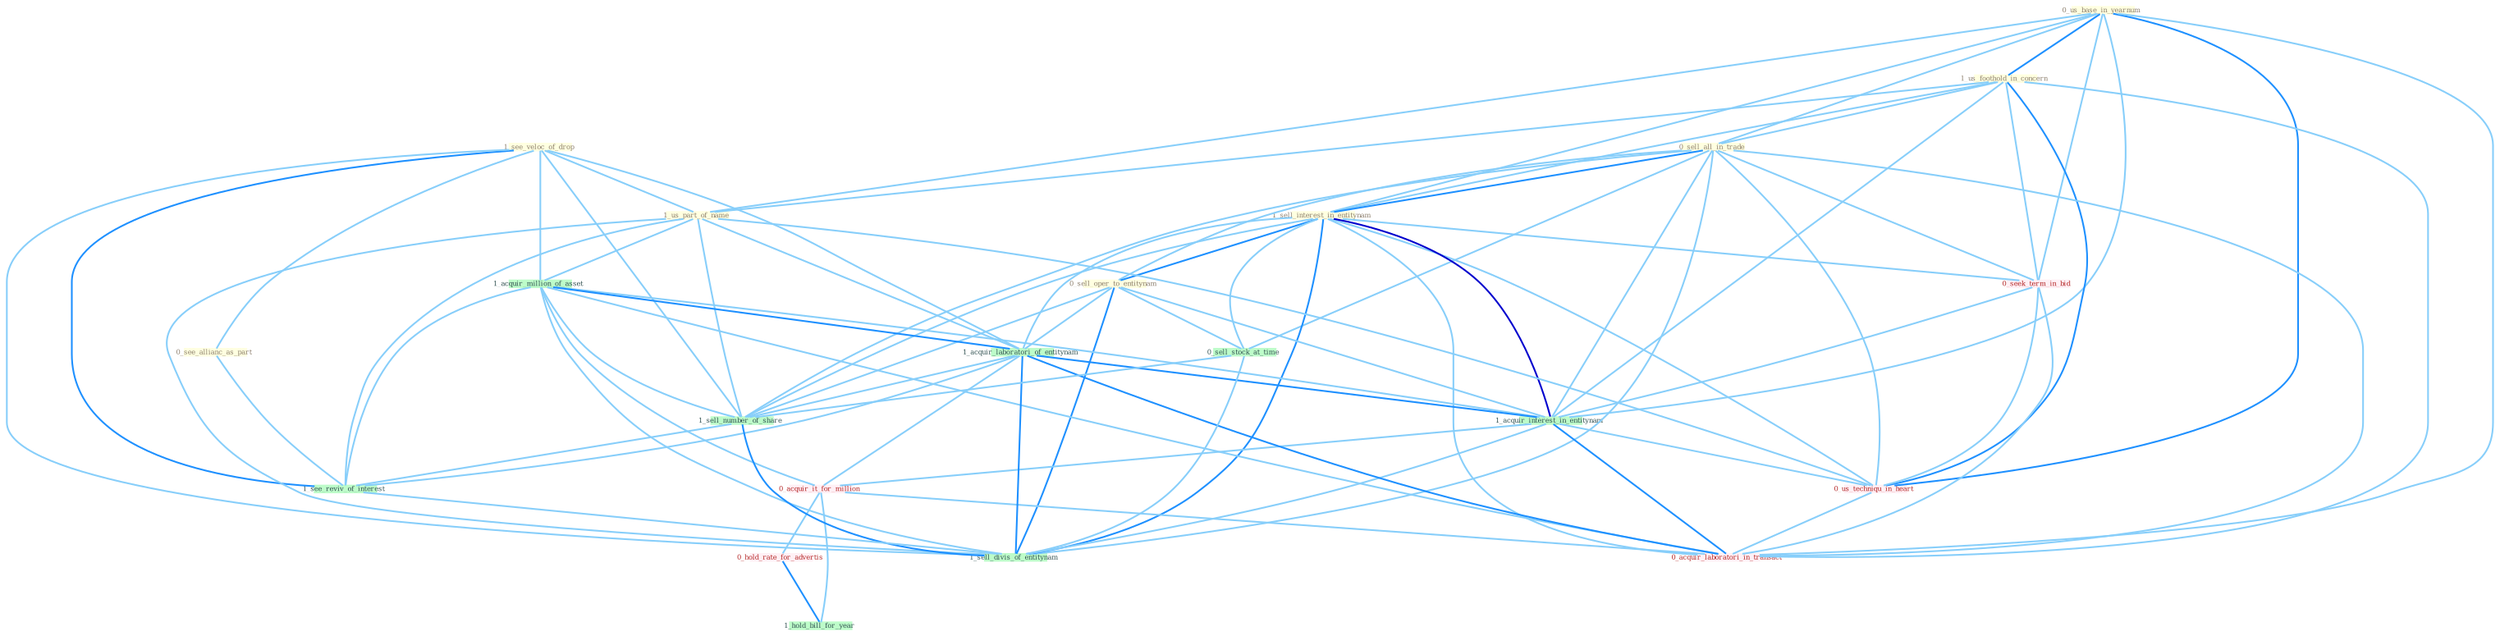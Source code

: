 Graph G{ 
    node
    [shape=polygon,style=filled,width=.5,height=.06,color="#BDFCC9",fixedsize=true,fontsize=4,
    fontcolor="#2f4f4f"];
    {node
    [color="#ffffe0", fontcolor="#8b7d6b"] "0_us_base_in_yearnum " "1_see_veloc_of_drop " "1_us_foothold_in_concern " "0_sell_all_in_trade " "1_sell_interest_in_entitynam " "0_sell_oper_to_entitynam " "1_us_part_of_name " "0_see_allianc_as_part "}
{node [color="#fff0f5", fontcolor="#b22222"] "0_seek_term_in_bid " "0_us_techniqu_in_heart " "0_acquir_it_for_million " "0_hold_rate_for_advertis " "0_acquir_laboratori_in_transact "}
edge [color="#B0E2FF"];

	"0_us_base_in_yearnum " -- "1_us_foothold_in_concern " [w="2", color="#1e90ff" , len=0.8];
	"0_us_base_in_yearnum " -- "0_sell_all_in_trade " [w="1", color="#87cefa" ];
	"0_us_base_in_yearnum " -- "1_sell_interest_in_entitynam " [w="1", color="#87cefa" ];
	"0_us_base_in_yearnum " -- "1_us_part_of_name " [w="1", color="#87cefa" ];
	"0_us_base_in_yearnum " -- "0_seek_term_in_bid " [w="1", color="#87cefa" ];
	"0_us_base_in_yearnum " -- "1_acquir_interest_in_entitynam " [w="1", color="#87cefa" ];
	"0_us_base_in_yearnum " -- "0_us_techniqu_in_heart " [w="2", color="#1e90ff" , len=0.8];
	"0_us_base_in_yearnum " -- "0_acquir_laboratori_in_transact " [w="1", color="#87cefa" ];
	"1_see_veloc_of_drop " -- "1_us_part_of_name " [w="1", color="#87cefa" ];
	"1_see_veloc_of_drop " -- "0_see_allianc_as_part " [w="1", color="#87cefa" ];
	"1_see_veloc_of_drop " -- "1_acquir_million_of_asset " [w="1", color="#87cefa" ];
	"1_see_veloc_of_drop " -- "1_acquir_laboratori_of_entitynam " [w="1", color="#87cefa" ];
	"1_see_veloc_of_drop " -- "1_sell_number_of_share " [w="1", color="#87cefa" ];
	"1_see_veloc_of_drop " -- "1_see_reviv_of_interest " [w="2", color="#1e90ff" , len=0.8];
	"1_see_veloc_of_drop " -- "1_sell_divis_of_entitynam " [w="1", color="#87cefa" ];
	"1_us_foothold_in_concern " -- "0_sell_all_in_trade " [w="1", color="#87cefa" ];
	"1_us_foothold_in_concern " -- "1_sell_interest_in_entitynam " [w="1", color="#87cefa" ];
	"1_us_foothold_in_concern " -- "1_us_part_of_name " [w="1", color="#87cefa" ];
	"1_us_foothold_in_concern " -- "0_seek_term_in_bid " [w="1", color="#87cefa" ];
	"1_us_foothold_in_concern " -- "1_acquir_interest_in_entitynam " [w="1", color="#87cefa" ];
	"1_us_foothold_in_concern " -- "0_us_techniqu_in_heart " [w="2", color="#1e90ff" , len=0.8];
	"1_us_foothold_in_concern " -- "0_acquir_laboratori_in_transact " [w="1", color="#87cefa" ];
	"0_sell_all_in_trade " -- "1_sell_interest_in_entitynam " [w="2", color="#1e90ff" , len=0.8];
	"0_sell_all_in_trade " -- "0_sell_oper_to_entitynam " [w="1", color="#87cefa" ];
	"0_sell_all_in_trade " -- "0_seek_term_in_bid " [w="1", color="#87cefa" ];
	"0_sell_all_in_trade " -- "1_acquir_interest_in_entitynam " [w="1", color="#87cefa" ];
	"0_sell_all_in_trade " -- "0_us_techniqu_in_heart " [w="1", color="#87cefa" ];
	"0_sell_all_in_trade " -- "0_acquir_laboratori_in_transact " [w="1", color="#87cefa" ];
	"0_sell_all_in_trade " -- "0_sell_stock_at_time " [w="1", color="#87cefa" ];
	"0_sell_all_in_trade " -- "1_sell_number_of_share " [w="1", color="#87cefa" ];
	"0_sell_all_in_trade " -- "1_sell_divis_of_entitynam " [w="1", color="#87cefa" ];
	"1_sell_interest_in_entitynam " -- "0_sell_oper_to_entitynam " [w="2", color="#1e90ff" , len=0.8];
	"1_sell_interest_in_entitynam " -- "1_acquir_laboratori_of_entitynam " [w="1", color="#87cefa" ];
	"1_sell_interest_in_entitynam " -- "0_seek_term_in_bid " [w="1", color="#87cefa" ];
	"1_sell_interest_in_entitynam " -- "1_acquir_interest_in_entitynam " [w="3", color="#0000cd" , len=0.6];
	"1_sell_interest_in_entitynam " -- "0_us_techniqu_in_heart " [w="1", color="#87cefa" ];
	"1_sell_interest_in_entitynam " -- "0_acquir_laboratori_in_transact " [w="1", color="#87cefa" ];
	"1_sell_interest_in_entitynam " -- "0_sell_stock_at_time " [w="1", color="#87cefa" ];
	"1_sell_interest_in_entitynam " -- "1_sell_number_of_share " [w="1", color="#87cefa" ];
	"1_sell_interest_in_entitynam " -- "1_sell_divis_of_entitynam " [w="2", color="#1e90ff" , len=0.8];
	"0_sell_oper_to_entitynam " -- "1_acquir_laboratori_of_entitynam " [w="1", color="#87cefa" ];
	"0_sell_oper_to_entitynam " -- "1_acquir_interest_in_entitynam " [w="1", color="#87cefa" ];
	"0_sell_oper_to_entitynam " -- "0_sell_stock_at_time " [w="1", color="#87cefa" ];
	"0_sell_oper_to_entitynam " -- "1_sell_number_of_share " [w="1", color="#87cefa" ];
	"0_sell_oper_to_entitynam " -- "1_sell_divis_of_entitynam " [w="2", color="#1e90ff" , len=0.8];
	"1_us_part_of_name " -- "1_acquir_million_of_asset " [w="1", color="#87cefa" ];
	"1_us_part_of_name " -- "1_acquir_laboratori_of_entitynam " [w="1", color="#87cefa" ];
	"1_us_part_of_name " -- "0_us_techniqu_in_heart " [w="1", color="#87cefa" ];
	"1_us_part_of_name " -- "1_sell_number_of_share " [w="1", color="#87cefa" ];
	"1_us_part_of_name " -- "1_see_reviv_of_interest " [w="1", color="#87cefa" ];
	"1_us_part_of_name " -- "1_sell_divis_of_entitynam " [w="1", color="#87cefa" ];
	"0_see_allianc_as_part " -- "1_see_reviv_of_interest " [w="1", color="#87cefa" ];
	"1_acquir_million_of_asset " -- "1_acquir_laboratori_of_entitynam " [w="2", color="#1e90ff" , len=0.8];
	"1_acquir_million_of_asset " -- "1_acquir_interest_in_entitynam " [w="1", color="#87cefa" ];
	"1_acquir_million_of_asset " -- "0_acquir_it_for_million " [w="1", color="#87cefa" ];
	"1_acquir_million_of_asset " -- "0_acquir_laboratori_in_transact " [w="1", color="#87cefa" ];
	"1_acquir_million_of_asset " -- "1_sell_number_of_share " [w="1", color="#87cefa" ];
	"1_acquir_million_of_asset " -- "1_see_reviv_of_interest " [w="1", color="#87cefa" ];
	"1_acquir_million_of_asset " -- "1_sell_divis_of_entitynam " [w="1", color="#87cefa" ];
	"1_acquir_laboratori_of_entitynam " -- "1_acquir_interest_in_entitynam " [w="2", color="#1e90ff" , len=0.8];
	"1_acquir_laboratori_of_entitynam " -- "0_acquir_it_for_million " [w="1", color="#87cefa" ];
	"1_acquir_laboratori_of_entitynam " -- "0_acquir_laboratori_in_transact " [w="2", color="#1e90ff" , len=0.8];
	"1_acquir_laboratori_of_entitynam " -- "1_sell_number_of_share " [w="1", color="#87cefa" ];
	"1_acquir_laboratori_of_entitynam " -- "1_see_reviv_of_interest " [w="1", color="#87cefa" ];
	"1_acquir_laboratori_of_entitynam " -- "1_sell_divis_of_entitynam " [w="2", color="#1e90ff" , len=0.8];
	"0_seek_term_in_bid " -- "1_acquir_interest_in_entitynam " [w="1", color="#87cefa" ];
	"0_seek_term_in_bid " -- "0_us_techniqu_in_heart " [w="1", color="#87cefa" ];
	"0_seek_term_in_bid " -- "0_acquir_laboratori_in_transact " [w="1", color="#87cefa" ];
	"1_acquir_interest_in_entitynam " -- "0_us_techniqu_in_heart " [w="1", color="#87cefa" ];
	"1_acquir_interest_in_entitynam " -- "0_acquir_it_for_million " [w="1", color="#87cefa" ];
	"1_acquir_interest_in_entitynam " -- "0_acquir_laboratori_in_transact " [w="2", color="#1e90ff" , len=0.8];
	"1_acquir_interest_in_entitynam " -- "1_sell_divis_of_entitynam " [w="1", color="#87cefa" ];
	"0_us_techniqu_in_heart " -- "0_acquir_laboratori_in_transact " [w="1", color="#87cefa" ];
	"0_acquir_it_for_million " -- "0_hold_rate_for_advertis " [w="1", color="#87cefa" ];
	"0_acquir_it_for_million " -- "0_acquir_laboratori_in_transact " [w="1", color="#87cefa" ];
	"0_acquir_it_for_million " -- "1_hold_bill_for_year " [w="1", color="#87cefa" ];
	"0_hold_rate_for_advertis " -- "1_hold_bill_for_year " [w="2", color="#1e90ff" , len=0.8];
	"0_sell_stock_at_time " -- "1_sell_number_of_share " [w="1", color="#87cefa" ];
	"0_sell_stock_at_time " -- "1_sell_divis_of_entitynam " [w="1", color="#87cefa" ];
	"1_sell_number_of_share " -- "1_see_reviv_of_interest " [w="1", color="#87cefa" ];
	"1_sell_number_of_share " -- "1_sell_divis_of_entitynam " [w="2", color="#1e90ff" , len=0.8];
	"1_see_reviv_of_interest " -- "1_sell_divis_of_entitynam " [w="1", color="#87cefa" ];
}